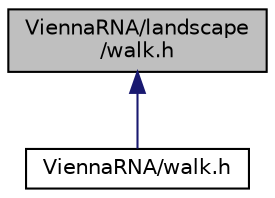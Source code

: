 digraph "ViennaRNA/landscape/walk.h"
{
 // INTERACTIVE_SVG=YES
 // LATEX_PDF_SIZE
  bgcolor="transparent";
  edge [fontname="Helvetica",fontsize="10",labelfontname="Helvetica",labelfontsize="10"];
  node [fontname="Helvetica",fontsize="10",shape=record];
  Node18 [label="ViennaRNA/landscape\l/walk.h",height=0.2,width=0.4,color="black", fillcolor="grey75", style="filled", fontcolor="black",tooltip="Methods to generate particular paths such as gradient or random walks through the energy landscape of..."];
  Node18 -> Node19 [dir="back",color="midnightblue",fontsize="10",style="solid",fontname="Helvetica"];
  Node19 [label="ViennaRNA/walk.h",height=0.2,width=0.4,color="black",URL="$walk_8h.html",tooltip="Use ViennaRNA/landscape/walk.h instead."];
}
